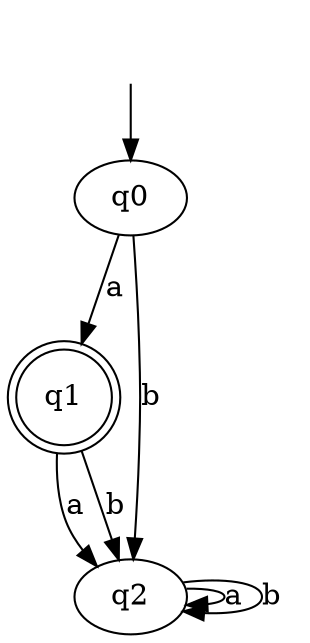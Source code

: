 digraph {
	start [style = "invis"]
	start -> "q0"
	"q0"
	"q1" [shape=doublecircle]
	"q0" -> "q1" [label = "a"]
	"q2"
	"q0" -> "q2" [label = "b"]
	"q1" -> "q2" [label = "a"]
	"q1" -> "q2" [label = "b"]
	"q2" -> "q2" [label = "a"]
	"q2" -> "q2" [label = "b"]
}